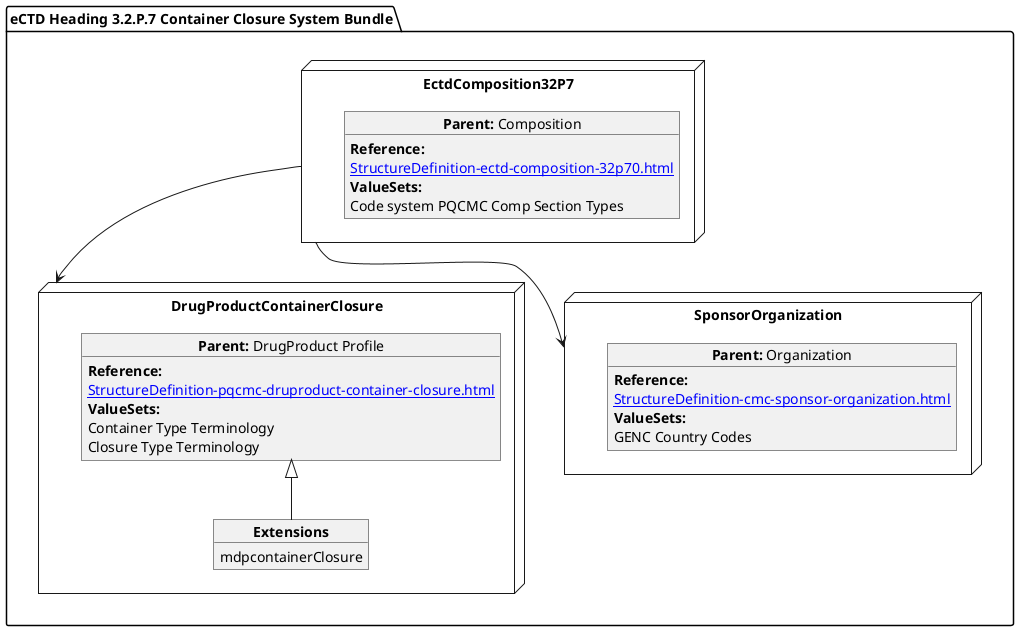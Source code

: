 @startuml
allowmixing
'Mixed model of use case and object
package "eCTD Heading 3.2.P.7 Container Closure System Bundle" as NODES {
   

  node "EctdComposition32P7" as N1 { 
      object "**Parent:** Composition" as obj1 {
      **Reference:**
      [[StructureDefinition-ectd-composition-32p70.html]]
      **ValueSets:**
  Code system PQCMC Comp Section Types
    }   
}
node "DrugProductContainerClosure" as N21 { 
      object "**Parent:** DrugProduct Profile" as obj22 {
           **Reference:**
      [[StructureDefinition-pqcmc-druproduct-container-closure.html]]
        **ValueSets:**
        Container Type Terminology
        Closure Type Terminology
    }
    object "**Extensions**" as objEx {
        mdpcontainerClosure
    }
    obj22 <|-- objEx
}

node "SponsorOrganization" as NSO { 
      object "**Parent:** Organization" as objAu {
           **Reference:**
      [[StructureDefinition-cmc-sponsor-organization.html]]
        **ValueSets:**
        GENC Country Codes
    }
}
}

N1 --> N21
N1 --> NSO

@enduml